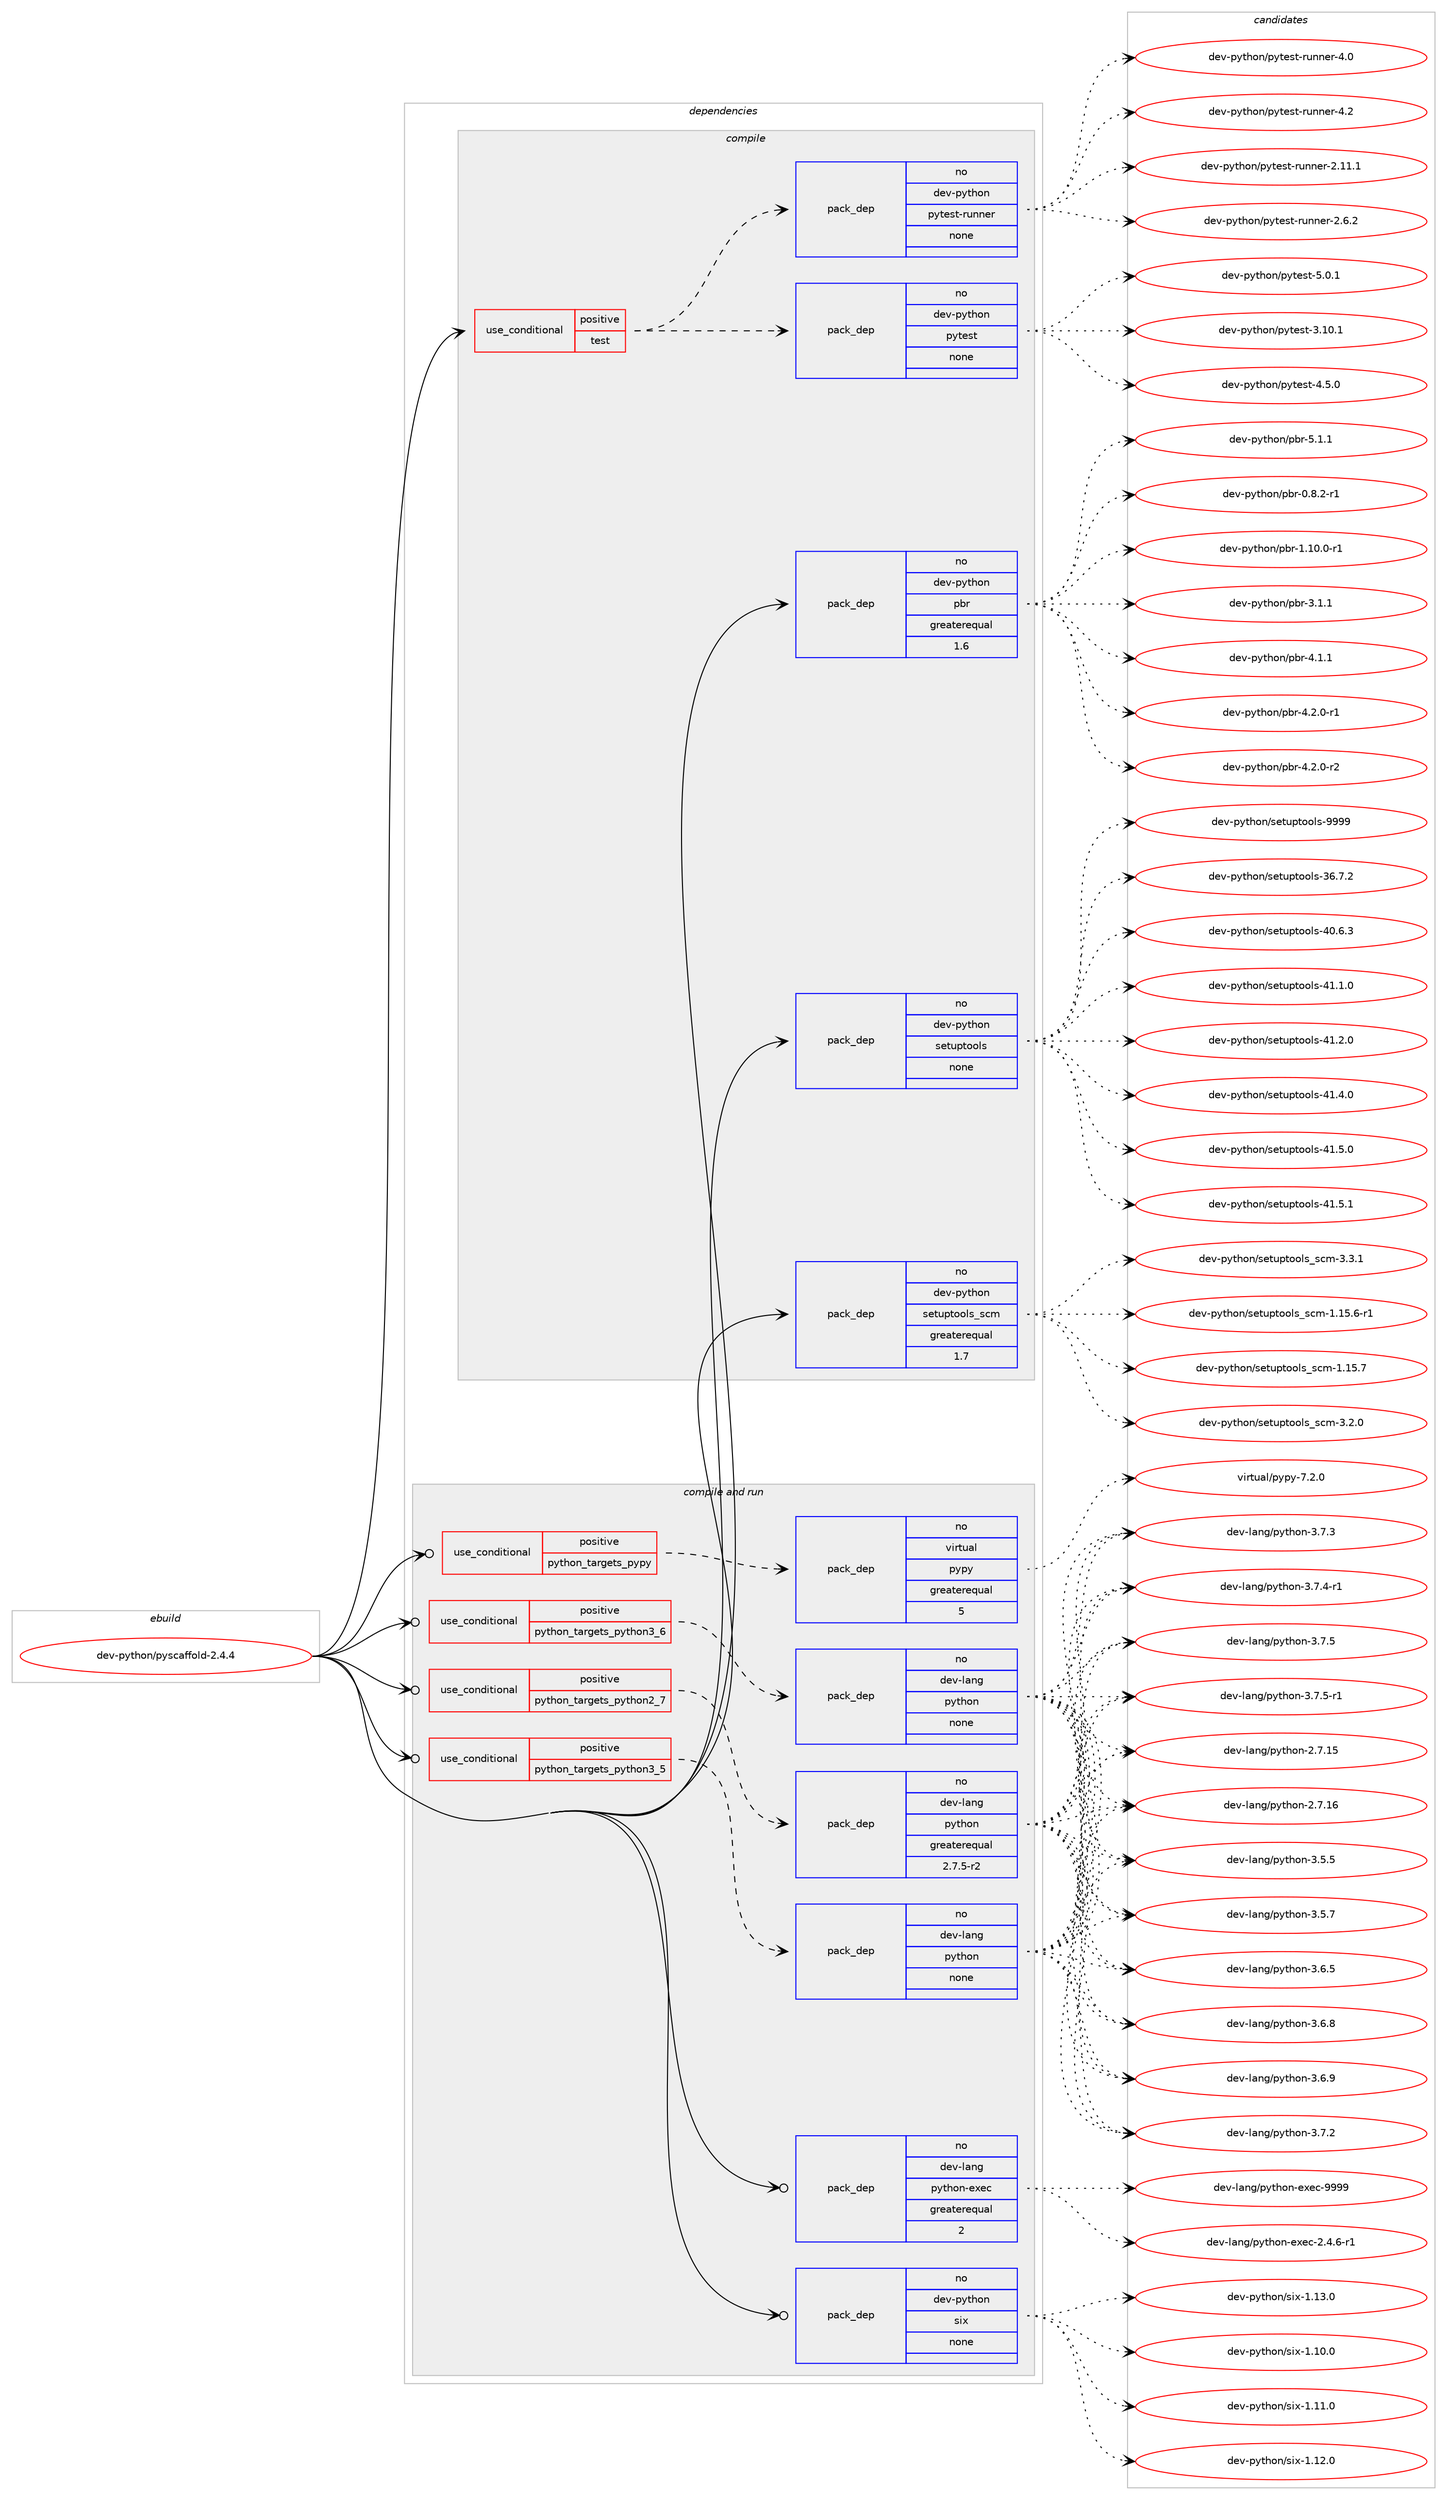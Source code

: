 digraph prolog {

# *************
# Graph options
# *************

newrank=true;
concentrate=true;
compound=true;
graph [rankdir=LR,fontname=Helvetica,fontsize=10,ranksep=1.5];#, ranksep=2.5, nodesep=0.2];
edge  [arrowhead=vee];
node  [fontname=Helvetica,fontsize=10];

# **********
# The ebuild
# **********

subgraph cluster_leftcol {
color=gray;
rank=same;
label=<<i>ebuild</i>>;
id [label="dev-python/pyscaffold-2.4.4", color=red, width=4, href="../dev-python/pyscaffold-2.4.4.svg"];
}

# ****************
# The dependencies
# ****************

subgraph cluster_midcol {
color=gray;
label=<<i>dependencies</i>>;
subgraph cluster_compile {
fillcolor="#eeeeee";
style=filled;
label=<<i>compile</i>>;
subgraph cond146751 {
dependency628556 [label=<<TABLE BORDER="0" CELLBORDER="1" CELLSPACING="0" CELLPADDING="4"><TR><TD ROWSPAN="3" CELLPADDING="10">use_conditional</TD></TR><TR><TD>positive</TD></TR><TR><TD>test</TD></TR></TABLE>>, shape=none, color=red];
subgraph pack469945 {
dependency628557 [label=<<TABLE BORDER="0" CELLBORDER="1" CELLSPACING="0" CELLPADDING="4" WIDTH="220"><TR><TD ROWSPAN="6" CELLPADDING="30">pack_dep</TD></TR><TR><TD WIDTH="110">no</TD></TR><TR><TD>dev-python</TD></TR><TR><TD>pytest</TD></TR><TR><TD>none</TD></TR><TR><TD></TD></TR></TABLE>>, shape=none, color=blue];
}
dependency628556:e -> dependency628557:w [weight=20,style="dashed",arrowhead="vee"];
subgraph pack469946 {
dependency628558 [label=<<TABLE BORDER="0" CELLBORDER="1" CELLSPACING="0" CELLPADDING="4" WIDTH="220"><TR><TD ROWSPAN="6" CELLPADDING="30">pack_dep</TD></TR><TR><TD WIDTH="110">no</TD></TR><TR><TD>dev-python</TD></TR><TR><TD>pytest-runner</TD></TR><TR><TD>none</TD></TR><TR><TD></TD></TR></TABLE>>, shape=none, color=blue];
}
dependency628556:e -> dependency628558:w [weight=20,style="dashed",arrowhead="vee"];
}
id:e -> dependency628556:w [weight=20,style="solid",arrowhead="vee"];
subgraph pack469947 {
dependency628559 [label=<<TABLE BORDER="0" CELLBORDER="1" CELLSPACING="0" CELLPADDING="4" WIDTH="220"><TR><TD ROWSPAN="6" CELLPADDING="30">pack_dep</TD></TR><TR><TD WIDTH="110">no</TD></TR><TR><TD>dev-python</TD></TR><TR><TD>pbr</TD></TR><TR><TD>greaterequal</TD></TR><TR><TD>1.6</TD></TR></TABLE>>, shape=none, color=blue];
}
id:e -> dependency628559:w [weight=20,style="solid",arrowhead="vee"];
subgraph pack469948 {
dependency628560 [label=<<TABLE BORDER="0" CELLBORDER="1" CELLSPACING="0" CELLPADDING="4" WIDTH="220"><TR><TD ROWSPAN="6" CELLPADDING="30">pack_dep</TD></TR><TR><TD WIDTH="110">no</TD></TR><TR><TD>dev-python</TD></TR><TR><TD>setuptools</TD></TR><TR><TD>none</TD></TR><TR><TD></TD></TR></TABLE>>, shape=none, color=blue];
}
id:e -> dependency628560:w [weight=20,style="solid",arrowhead="vee"];
subgraph pack469949 {
dependency628561 [label=<<TABLE BORDER="0" CELLBORDER="1" CELLSPACING="0" CELLPADDING="4" WIDTH="220"><TR><TD ROWSPAN="6" CELLPADDING="30">pack_dep</TD></TR><TR><TD WIDTH="110">no</TD></TR><TR><TD>dev-python</TD></TR><TR><TD>setuptools_scm</TD></TR><TR><TD>greaterequal</TD></TR><TR><TD>1.7</TD></TR></TABLE>>, shape=none, color=blue];
}
id:e -> dependency628561:w [weight=20,style="solid",arrowhead="vee"];
}
subgraph cluster_compileandrun {
fillcolor="#eeeeee";
style=filled;
label=<<i>compile and run</i>>;
subgraph cond146752 {
dependency628562 [label=<<TABLE BORDER="0" CELLBORDER="1" CELLSPACING="0" CELLPADDING="4"><TR><TD ROWSPAN="3" CELLPADDING="10">use_conditional</TD></TR><TR><TD>positive</TD></TR><TR><TD>python_targets_pypy</TD></TR></TABLE>>, shape=none, color=red];
subgraph pack469950 {
dependency628563 [label=<<TABLE BORDER="0" CELLBORDER="1" CELLSPACING="0" CELLPADDING="4" WIDTH="220"><TR><TD ROWSPAN="6" CELLPADDING="30">pack_dep</TD></TR><TR><TD WIDTH="110">no</TD></TR><TR><TD>virtual</TD></TR><TR><TD>pypy</TD></TR><TR><TD>greaterequal</TD></TR><TR><TD>5</TD></TR></TABLE>>, shape=none, color=blue];
}
dependency628562:e -> dependency628563:w [weight=20,style="dashed",arrowhead="vee"];
}
id:e -> dependency628562:w [weight=20,style="solid",arrowhead="odotvee"];
subgraph cond146753 {
dependency628564 [label=<<TABLE BORDER="0" CELLBORDER="1" CELLSPACING="0" CELLPADDING="4"><TR><TD ROWSPAN="3" CELLPADDING="10">use_conditional</TD></TR><TR><TD>positive</TD></TR><TR><TD>python_targets_python2_7</TD></TR></TABLE>>, shape=none, color=red];
subgraph pack469951 {
dependency628565 [label=<<TABLE BORDER="0" CELLBORDER="1" CELLSPACING="0" CELLPADDING="4" WIDTH="220"><TR><TD ROWSPAN="6" CELLPADDING="30">pack_dep</TD></TR><TR><TD WIDTH="110">no</TD></TR><TR><TD>dev-lang</TD></TR><TR><TD>python</TD></TR><TR><TD>greaterequal</TD></TR><TR><TD>2.7.5-r2</TD></TR></TABLE>>, shape=none, color=blue];
}
dependency628564:e -> dependency628565:w [weight=20,style="dashed",arrowhead="vee"];
}
id:e -> dependency628564:w [weight=20,style="solid",arrowhead="odotvee"];
subgraph cond146754 {
dependency628566 [label=<<TABLE BORDER="0" CELLBORDER="1" CELLSPACING="0" CELLPADDING="4"><TR><TD ROWSPAN="3" CELLPADDING="10">use_conditional</TD></TR><TR><TD>positive</TD></TR><TR><TD>python_targets_python3_5</TD></TR></TABLE>>, shape=none, color=red];
subgraph pack469952 {
dependency628567 [label=<<TABLE BORDER="0" CELLBORDER="1" CELLSPACING="0" CELLPADDING="4" WIDTH="220"><TR><TD ROWSPAN="6" CELLPADDING="30">pack_dep</TD></TR><TR><TD WIDTH="110">no</TD></TR><TR><TD>dev-lang</TD></TR><TR><TD>python</TD></TR><TR><TD>none</TD></TR><TR><TD></TD></TR></TABLE>>, shape=none, color=blue];
}
dependency628566:e -> dependency628567:w [weight=20,style="dashed",arrowhead="vee"];
}
id:e -> dependency628566:w [weight=20,style="solid",arrowhead="odotvee"];
subgraph cond146755 {
dependency628568 [label=<<TABLE BORDER="0" CELLBORDER="1" CELLSPACING="0" CELLPADDING="4"><TR><TD ROWSPAN="3" CELLPADDING="10">use_conditional</TD></TR><TR><TD>positive</TD></TR><TR><TD>python_targets_python3_6</TD></TR></TABLE>>, shape=none, color=red];
subgraph pack469953 {
dependency628569 [label=<<TABLE BORDER="0" CELLBORDER="1" CELLSPACING="0" CELLPADDING="4" WIDTH="220"><TR><TD ROWSPAN="6" CELLPADDING="30">pack_dep</TD></TR><TR><TD WIDTH="110">no</TD></TR><TR><TD>dev-lang</TD></TR><TR><TD>python</TD></TR><TR><TD>none</TD></TR><TR><TD></TD></TR></TABLE>>, shape=none, color=blue];
}
dependency628568:e -> dependency628569:w [weight=20,style="dashed",arrowhead="vee"];
}
id:e -> dependency628568:w [weight=20,style="solid",arrowhead="odotvee"];
subgraph pack469954 {
dependency628570 [label=<<TABLE BORDER="0" CELLBORDER="1" CELLSPACING="0" CELLPADDING="4" WIDTH="220"><TR><TD ROWSPAN="6" CELLPADDING="30">pack_dep</TD></TR><TR><TD WIDTH="110">no</TD></TR><TR><TD>dev-lang</TD></TR><TR><TD>python-exec</TD></TR><TR><TD>greaterequal</TD></TR><TR><TD>2</TD></TR></TABLE>>, shape=none, color=blue];
}
id:e -> dependency628570:w [weight=20,style="solid",arrowhead="odotvee"];
subgraph pack469955 {
dependency628571 [label=<<TABLE BORDER="0" CELLBORDER="1" CELLSPACING="0" CELLPADDING="4" WIDTH="220"><TR><TD ROWSPAN="6" CELLPADDING="30">pack_dep</TD></TR><TR><TD WIDTH="110">no</TD></TR><TR><TD>dev-python</TD></TR><TR><TD>six</TD></TR><TR><TD>none</TD></TR><TR><TD></TD></TR></TABLE>>, shape=none, color=blue];
}
id:e -> dependency628571:w [weight=20,style="solid",arrowhead="odotvee"];
}
subgraph cluster_run {
fillcolor="#eeeeee";
style=filled;
label=<<i>run</i>>;
}
}

# **************
# The candidates
# **************

subgraph cluster_choices {
rank=same;
color=gray;
label=<<i>candidates</i>>;

subgraph choice469945 {
color=black;
nodesep=1;
choice100101118451121211161041111104711212111610111511645514649484649 [label="dev-python/pytest-3.10.1", color=red, width=4,href="../dev-python/pytest-3.10.1.svg"];
choice1001011184511212111610411111047112121116101115116455246534648 [label="dev-python/pytest-4.5.0", color=red, width=4,href="../dev-python/pytest-4.5.0.svg"];
choice1001011184511212111610411111047112121116101115116455346484649 [label="dev-python/pytest-5.0.1", color=red, width=4,href="../dev-python/pytest-5.0.1.svg"];
dependency628557:e -> choice100101118451121211161041111104711212111610111511645514649484649:w [style=dotted,weight="100"];
dependency628557:e -> choice1001011184511212111610411111047112121116101115116455246534648:w [style=dotted,weight="100"];
dependency628557:e -> choice1001011184511212111610411111047112121116101115116455346484649:w [style=dotted,weight="100"];
}
subgraph choice469946 {
color=black;
nodesep=1;
choice10010111845112121116104111110471121211161011151164511411711011010111445504649494649 [label="dev-python/pytest-runner-2.11.1", color=red, width=4,href="../dev-python/pytest-runner-2.11.1.svg"];
choice100101118451121211161041111104711212111610111511645114117110110101114455046544650 [label="dev-python/pytest-runner-2.6.2", color=red, width=4,href="../dev-python/pytest-runner-2.6.2.svg"];
choice10010111845112121116104111110471121211161011151164511411711011010111445524648 [label="dev-python/pytest-runner-4.0", color=red, width=4,href="../dev-python/pytest-runner-4.0.svg"];
choice10010111845112121116104111110471121211161011151164511411711011010111445524650 [label="dev-python/pytest-runner-4.2", color=red, width=4,href="../dev-python/pytest-runner-4.2.svg"];
dependency628558:e -> choice10010111845112121116104111110471121211161011151164511411711011010111445504649494649:w [style=dotted,weight="100"];
dependency628558:e -> choice100101118451121211161041111104711212111610111511645114117110110101114455046544650:w [style=dotted,weight="100"];
dependency628558:e -> choice10010111845112121116104111110471121211161011151164511411711011010111445524648:w [style=dotted,weight="100"];
dependency628558:e -> choice10010111845112121116104111110471121211161011151164511411711011010111445524650:w [style=dotted,weight="100"];
}
subgraph choice469947 {
color=black;
nodesep=1;
choice1001011184511212111610411111047112981144548465646504511449 [label="dev-python/pbr-0.8.2-r1", color=red, width=4,href="../dev-python/pbr-0.8.2-r1.svg"];
choice100101118451121211161041111104711298114454946494846484511449 [label="dev-python/pbr-1.10.0-r1", color=red, width=4,href="../dev-python/pbr-1.10.0-r1.svg"];
choice100101118451121211161041111104711298114455146494649 [label="dev-python/pbr-3.1.1", color=red, width=4,href="../dev-python/pbr-3.1.1.svg"];
choice100101118451121211161041111104711298114455246494649 [label="dev-python/pbr-4.1.1", color=red, width=4,href="../dev-python/pbr-4.1.1.svg"];
choice1001011184511212111610411111047112981144552465046484511449 [label="dev-python/pbr-4.2.0-r1", color=red, width=4,href="../dev-python/pbr-4.2.0-r1.svg"];
choice1001011184511212111610411111047112981144552465046484511450 [label="dev-python/pbr-4.2.0-r2", color=red, width=4,href="../dev-python/pbr-4.2.0-r2.svg"];
choice100101118451121211161041111104711298114455346494649 [label="dev-python/pbr-5.1.1", color=red, width=4,href="../dev-python/pbr-5.1.1.svg"];
dependency628559:e -> choice1001011184511212111610411111047112981144548465646504511449:w [style=dotted,weight="100"];
dependency628559:e -> choice100101118451121211161041111104711298114454946494846484511449:w [style=dotted,weight="100"];
dependency628559:e -> choice100101118451121211161041111104711298114455146494649:w [style=dotted,weight="100"];
dependency628559:e -> choice100101118451121211161041111104711298114455246494649:w [style=dotted,weight="100"];
dependency628559:e -> choice1001011184511212111610411111047112981144552465046484511449:w [style=dotted,weight="100"];
dependency628559:e -> choice1001011184511212111610411111047112981144552465046484511450:w [style=dotted,weight="100"];
dependency628559:e -> choice100101118451121211161041111104711298114455346494649:w [style=dotted,weight="100"];
}
subgraph choice469948 {
color=black;
nodesep=1;
choice100101118451121211161041111104711510111611711211611111110811545515446554650 [label="dev-python/setuptools-36.7.2", color=red, width=4,href="../dev-python/setuptools-36.7.2.svg"];
choice100101118451121211161041111104711510111611711211611111110811545524846544651 [label="dev-python/setuptools-40.6.3", color=red, width=4,href="../dev-python/setuptools-40.6.3.svg"];
choice100101118451121211161041111104711510111611711211611111110811545524946494648 [label="dev-python/setuptools-41.1.0", color=red, width=4,href="../dev-python/setuptools-41.1.0.svg"];
choice100101118451121211161041111104711510111611711211611111110811545524946504648 [label="dev-python/setuptools-41.2.0", color=red, width=4,href="../dev-python/setuptools-41.2.0.svg"];
choice100101118451121211161041111104711510111611711211611111110811545524946524648 [label="dev-python/setuptools-41.4.0", color=red, width=4,href="../dev-python/setuptools-41.4.0.svg"];
choice100101118451121211161041111104711510111611711211611111110811545524946534648 [label="dev-python/setuptools-41.5.0", color=red, width=4,href="../dev-python/setuptools-41.5.0.svg"];
choice100101118451121211161041111104711510111611711211611111110811545524946534649 [label="dev-python/setuptools-41.5.1", color=red, width=4,href="../dev-python/setuptools-41.5.1.svg"];
choice10010111845112121116104111110471151011161171121161111111081154557575757 [label="dev-python/setuptools-9999", color=red, width=4,href="../dev-python/setuptools-9999.svg"];
dependency628560:e -> choice100101118451121211161041111104711510111611711211611111110811545515446554650:w [style=dotted,weight="100"];
dependency628560:e -> choice100101118451121211161041111104711510111611711211611111110811545524846544651:w [style=dotted,weight="100"];
dependency628560:e -> choice100101118451121211161041111104711510111611711211611111110811545524946494648:w [style=dotted,weight="100"];
dependency628560:e -> choice100101118451121211161041111104711510111611711211611111110811545524946504648:w [style=dotted,weight="100"];
dependency628560:e -> choice100101118451121211161041111104711510111611711211611111110811545524946524648:w [style=dotted,weight="100"];
dependency628560:e -> choice100101118451121211161041111104711510111611711211611111110811545524946534648:w [style=dotted,weight="100"];
dependency628560:e -> choice100101118451121211161041111104711510111611711211611111110811545524946534649:w [style=dotted,weight="100"];
dependency628560:e -> choice10010111845112121116104111110471151011161171121161111111081154557575757:w [style=dotted,weight="100"];
}
subgraph choice469949 {
color=black;
nodesep=1;
choice10010111845112121116104111110471151011161171121161111111081159511599109454946495346544511449 [label="dev-python/setuptools_scm-1.15.6-r1", color=red, width=4,href="../dev-python/setuptools_scm-1.15.6-r1.svg"];
choice1001011184511212111610411111047115101116117112116111111108115951159910945494649534655 [label="dev-python/setuptools_scm-1.15.7", color=red, width=4,href="../dev-python/setuptools_scm-1.15.7.svg"];
choice10010111845112121116104111110471151011161171121161111111081159511599109455146504648 [label="dev-python/setuptools_scm-3.2.0", color=red, width=4,href="../dev-python/setuptools_scm-3.2.0.svg"];
choice10010111845112121116104111110471151011161171121161111111081159511599109455146514649 [label="dev-python/setuptools_scm-3.3.1", color=red, width=4,href="../dev-python/setuptools_scm-3.3.1.svg"];
dependency628561:e -> choice10010111845112121116104111110471151011161171121161111111081159511599109454946495346544511449:w [style=dotted,weight="100"];
dependency628561:e -> choice1001011184511212111610411111047115101116117112116111111108115951159910945494649534655:w [style=dotted,weight="100"];
dependency628561:e -> choice10010111845112121116104111110471151011161171121161111111081159511599109455146504648:w [style=dotted,weight="100"];
dependency628561:e -> choice10010111845112121116104111110471151011161171121161111111081159511599109455146514649:w [style=dotted,weight="100"];
}
subgraph choice469950 {
color=black;
nodesep=1;
choice1181051141161179710847112121112121455546504648 [label="virtual/pypy-7.2.0", color=red, width=4,href="../virtual/pypy-7.2.0.svg"];
dependency628563:e -> choice1181051141161179710847112121112121455546504648:w [style=dotted,weight="100"];
}
subgraph choice469951 {
color=black;
nodesep=1;
choice10010111845108971101034711212111610411111045504655464953 [label="dev-lang/python-2.7.15", color=red, width=4,href="../dev-lang/python-2.7.15.svg"];
choice10010111845108971101034711212111610411111045504655464954 [label="dev-lang/python-2.7.16", color=red, width=4,href="../dev-lang/python-2.7.16.svg"];
choice100101118451089711010347112121116104111110455146534653 [label="dev-lang/python-3.5.5", color=red, width=4,href="../dev-lang/python-3.5.5.svg"];
choice100101118451089711010347112121116104111110455146534655 [label="dev-lang/python-3.5.7", color=red, width=4,href="../dev-lang/python-3.5.7.svg"];
choice100101118451089711010347112121116104111110455146544653 [label="dev-lang/python-3.6.5", color=red, width=4,href="../dev-lang/python-3.6.5.svg"];
choice100101118451089711010347112121116104111110455146544656 [label="dev-lang/python-3.6.8", color=red, width=4,href="../dev-lang/python-3.6.8.svg"];
choice100101118451089711010347112121116104111110455146544657 [label="dev-lang/python-3.6.9", color=red, width=4,href="../dev-lang/python-3.6.9.svg"];
choice100101118451089711010347112121116104111110455146554650 [label="dev-lang/python-3.7.2", color=red, width=4,href="../dev-lang/python-3.7.2.svg"];
choice100101118451089711010347112121116104111110455146554651 [label="dev-lang/python-3.7.3", color=red, width=4,href="../dev-lang/python-3.7.3.svg"];
choice1001011184510897110103471121211161041111104551465546524511449 [label="dev-lang/python-3.7.4-r1", color=red, width=4,href="../dev-lang/python-3.7.4-r1.svg"];
choice100101118451089711010347112121116104111110455146554653 [label="dev-lang/python-3.7.5", color=red, width=4,href="../dev-lang/python-3.7.5.svg"];
choice1001011184510897110103471121211161041111104551465546534511449 [label="dev-lang/python-3.7.5-r1", color=red, width=4,href="../dev-lang/python-3.7.5-r1.svg"];
dependency628565:e -> choice10010111845108971101034711212111610411111045504655464953:w [style=dotted,weight="100"];
dependency628565:e -> choice10010111845108971101034711212111610411111045504655464954:w [style=dotted,weight="100"];
dependency628565:e -> choice100101118451089711010347112121116104111110455146534653:w [style=dotted,weight="100"];
dependency628565:e -> choice100101118451089711010347112121116104111110455146534655:w [style=dotted,weight="100"];
dependency628565:e -> choice100101118451089711010347112121116104111110455146544653:w [style=dotted,weight="100"];
dependency628565:e -> choice100101118451089711010347112121116104111110455146544656:w [style=dotted,weight="100"];
dependency628565:e -> choice100101118451089711010347112121116104111110455146544657:w [style=dotted,weight="100"];
dependency628565:e -> choice100101118451089711010347112121116104111110455146554650:w [style=dotted,weight="100"];
dependency628565:e -> choice100101118451089711010347112121116104111110455146554651:w [style=dotted,weight="100"];
dependency628565:e -> choice1001011184510897110103471121211161041111104551465546524511449:w [style=dotted,weight="100"];
dependency628565:e -> choice100101118451089711010347112121116104111110455146554653:w [style=dotted,weight="100"];
dependency628565:e -> choice1001011184510897110103471121211161041111104551465546534511449:w [style=dotted,weight="100"];
}
subgraph choice469952 {
color=black;
nodesep=1;
choice10010111845108971101034711212111610411111045504655464953 [label="dev-lang/python-2.7.15", color=red, width=4,href="../dev-lang/python-2.7.15.svg"];
choice10010111845108971101034711212111610411111045504655464954 [label="dev-lang/python-2.7.16", color=red, width=4,href="../dev-lang/python-2.7.16.svg"];
choice100101118451089711010347112121116104111110455146534653 [label="dev-lang/python-3.5.5", color=red, width=4,href="../dev-lang/python-3.5.5.svg"];
choice100101118451089711010347112121116104111110455146534655 [label="dev-lang/python-3.5.7", color=red, width=4,href="../dev-lang/python-3.5.7.svg"];
choice100101118451089711010347112121116104111110455146544653 [label="dev-lang/python-3.6.5", color=red, width=4,href="../dev-lang/python-3.6.5.svg"];
choice100101118451089711010347112121116104111110455146544656 [label="dev-lang/python-3.6.8", color=red, width=4,href="../dev-lang/python-3.6.8.svg"];
choice100101118451089711010347112121116104111110455146544657 [label="dev-lang/python-3.6.9", color=red, width=4,href="../dev-lang/python-3.6.9.svg"];
choice100101118451089711010347112121116104111110455146554650 [label="dev-lang/python-3.7.2", color=red, width=4,href="../dev-lang/python-3.7.2.svg"];
choice100101118451089711010347112121116104111110455146554651 [label="dev-lang/python-3.7.3", color=red, width=4,href="../dev-lang/python-3.7.3.svg"];
choice1001011184510897110103471121211161041111104551465546524511449 [label="dev-lang/python-3.7.4-r1", color=red, width=4,href="../dev-lang/python-3.7.4-r1.svg"];
choice100101118451089711010347112121116104111110455146554653 [label="dev-lang/python-3.7.5", color=red, width=4,href="../dev-lang/python-3.7.5.svg"];
choice1001011184510897110103471121211161041111104551465546534511449 [label="dev-lang/python-3.7.5-r1", color=red, width=4,href="../dev-lang/python-3.7.5-r1.svg"];
dependency628567:e -> choice10010111845108971101034711212111610411111045504655464953:w [style=dotted,weight="100"];
dependency628567:e -> choice10010111845108971101034711212111610411111045504655464954:w [style=dotted,weight="100"];
dependency628567:e -> choice100101118451089711010347112121116104111110455146534653:w [style=dotted,weight="100"];
dependency628567:e -> choice100101118451089711010347112121116104111110455146534655:w [style=dotted,weight="100"];
dependency628567:e -> choice100101118451089711010347112121116104111110455146544653:w [style=dotted,weight="100"];
dependency628567:e -> choice100101118451089711010347112121116104111110455146544656:w [style=dotted,weight="100"];
dependency628567:e -> choice100101118451089711010347112121116104111110455146544657:w [style=dotted,weight="100"];
dependency628567:e -> choice100101118451089711010347112121116104111110455146554650:w [style=dotted,weight="100"];
dependency628567:e -> choice100101118451089711010347112121116104111110455146554651:w [style=dotted,weight="100"];
dependency628567:e -> choice1001011184510897110103471121211161041111104551465546524511449:w [style=dotted,weight="100"];
dependency628567:e -> choice100101118451089711010347112121116104111110455146554653:w [style=dotted,weight="100"];
dependency628567:e -> choice1001011184510897110103471121211161041111104551465546534511449:w [style=dotted,weight="100"];
}
subgraph choice469953 {
color=black;
nodesep=1;
choice10010111845108971101034711212111610411111045504655464953 [label="dev-lang/python-2.7.15", color=red, width=4,href="../dev-lang/python-2.7.15.svg"];
choice10010111845108971101034711212111610411111045504655464954 [label="dev-lang/python-2.7.16", color=red, width=4,href="../dev-lang/python-2.7.16.svg"];
choice100101118451089711010347112121116104111110455146534653 [label="dev-lang/python-3.5.5", color=red, width=4,href="../dev-lang/python-3.5.5.svg"];
choice100101118451089711010347112121116104111110455146534655 [label="dev-lang/python-3.5.7", color=red, width=4,href="../dev-lang/python-3.5.7.svg"];
choice100101118451089711010347112121116104111110455146544653 [label="dev-lang/python-3.6.5", color=red, width=4,href="../dev-lang/python-3.6.5.svg"];
choice100101118451089711010347112121116104111110455146544656 [label="dev-lang/python-3.6.8", color=red, width=4,href="../dev-lang/python-3.6.8.svg"];
choice100101118451089711010347112121116104111110455146544657 [label="dev-lang/python-3.6.9", color=red, width=4,href="../dev-lang/python-3.6.9.svg"];
choice100101118451089711010347112121116104111110455146554650 [label="dev-lang/python-3.7.2", color=red, width=4,href="../dev-lang/python-3.7.2.svg"];
choice100101118451089711010347112121116104111110455146554651 [label="dev-lang/python-3.7.3", color=red, width=4,href="../dev-lang/python-3.7.3.svg"];
choice1001011184510897110103471121211161041111104551465546524511449 [label="dev-lang/python-3.7.4-r1", color=red, width=4,href="../dev-lang/python-3.7.4-r1.svg"];
choice100101118451089711010347112121116104111110455146554653 [label="dev-lang/python-3.7.5", color=red, width=4,href="../dev-lang/python-3.7.5.svg"];
choice1001011184510897110103471121211161041111104551465546534511449 [label="dev-lang/python-3.7.5-r1", color=red, width=4,href="../dev-lang/python-3.7.5-r1.svg"];
dependency628569:e -> choice10010111845108971101034711212111610411111045504655464953:w [style=dotted,weight="100"];
dependency628569:e -> choice10010111845108971101034711212111610411111045504655464954:w [style=dotted,weight="100"];
dependency628569:e -> choice100101118451089711010347112121116104111110455146534653:w [style=dotted,weight="100"];
dependency628569:e -> choice100101118451089711010347112121116104111110455146534655:w [style=dotted,weight="100"];
dependency628569:e -> choice100101118451089711010347112121116104111110455146544653:w [style=dotted,weight="100"];
dependency628569:e -> choice100101118451089711010347112121116104111110455146544656:w [style=dotted,weight="100"];
dependency628569:e -> choice100101118451089711010347112121116104111110455146544657:w [style=dotted,weight="100"];
dependency628569:e -> choice100101118451089711010347112121116104111110455146554650:w [style=dotted,weight="100"];
dependency628569:e -> choice100101118451089711010347112121116104111110455146554651:w [style=dotted,weight="100"];
dependency628569:e -> choice1001011184510897110103471121211161041111104551465546524511449:w [style=dotted,weight="100"];
dependency628569:e -> choice100101118451089711010347112121116104111110455146554653:w [style=dotted,weight="100"];
dependency628569:e -> choice1001011184510897110103471121211161041111104551465546534511449:w [style=dotted,weight="100"];
}
subgraph choice469954 {
color=black;
nodesep=1;
choice10010111845108971101034711212111610411111045101120101994550465246544511449 [label="dev-lang/python-exec-2.4.6-r1", color=red, width=4,href="../dev-lang/python-exec-2.4.6-r1.svg"];
choice10010111845108971101034711212111610411111045101120101994557575757 [label="dev-lang/python-exec-9999", color=red, width=4,href="../dev-lang/python-exec-9999.svg"];
dependency628570:e -> choice10010111845108971101034711212111610411111045101120101994550465246544511449:w [style=dotted,weight="100"];
dependency628570:e -> choice10010111845108971101034711212111610411111045101120101994557575757:w [style=dotted,weight="100"];
}
subgraph choice469955 {
color=black;
nodesep=1;
choice100101118451121211161041111104711510512045494649484648 [label="dev-python/six-1.10.0", color=red, width=4,href="../dev-python/six-1.10.0.svg"];
choice100101118451121211161041111104711510512045494649494648 [label="dev-python/six-1.11.0", color=red, width=4,href="../dev-python/six-1.11.0.svg"];
choice100101118451121211161041111104711510512045494649504648 [label="dev-python/six-1.12.0", color=red, width=4,href="../dev-python/six-1.12.0.svg"];
choice100101118451121211161041111104711510512045494649514648 [label="dev-python/six-1.13.0", color=red, width=4,href="../dev-python/six-1.13.0.svg"];
dependency628571:e -> choice100101118451121211161041111104711510512045494649484648:w [style=dotted,weight="100"];
dependency628571:e -> choice100101118451121211161041111104711510512045494649494648:w [style=dotted,weight="100"];
dependency628571:e -> choice100101118451121211161041111104711510512045494649504648:w [style=dotted,weight="100"];
dependency628571:e -> choice100101118451121211161041111104711510512045494649514648:w [style=dotted,weight="100"];
}
}

}
